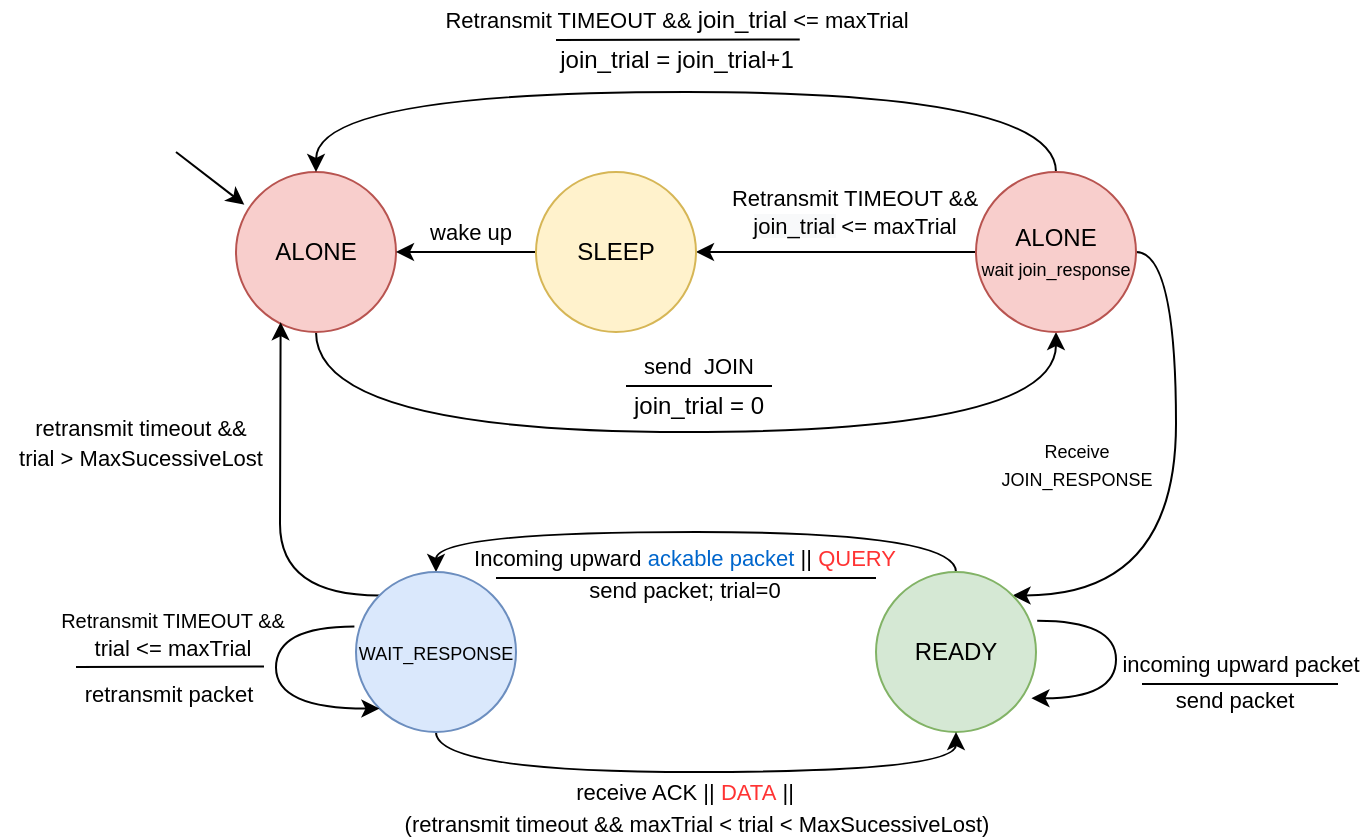 <mxfile version="14.6.13" type="device"><diagram id="TFsaR_Wbl4MH1buc0pj6" name="Page-1"><mxGraphModel dx="813" dy="466" grid="1" gridSize="10" guides="1" tooltips="1" connect="1" arrows="1" fold="1" page="1" pageScale="1" pageWidth="827" pageHeight="1169" math="0" shadow="0"><root><mxCell id="0"/><mxCell id="1" parent="0"/><mxCell id="RW23cSIYAn4lW1b-Ji9g-5" style="rounded=0;orthogonalLoop=1;jettySize=auto;html=1;exitX=0.5;exitY=1;exitDx=0;exitDy=0;entryX=0.5;entryY=1;entryDx=0;entryDy=0;edgeStyle=orthogonalEdgeStyle;curved=1;" parent="1" source="RW23cSIYAn4lW1b-Ji9g-1" target="RW23cSIYAn4lW1b-Ji9g-2" edge="1"><mxGeometry relative="1" as="geometry"><Array as="points"><mxPoint x="160" y="330"/><mxPoint x="530" y="330"/></Array></mxGeometry></mxCell><mxCell id="RW23cSIYAn4lW1b-Ji9g-1" value="ALONE" style="ellipse;whiteSpace=wrap;html=1;aspect=fixed;fillColor=#f8cecc;strokeColor=#b85450;" parent="1" vertex="1"><mxGeometry x="120" y="200" width="80" height="80" as="geometry"/></mxCell><mxCell id="RW23cSIYAn4lW1b-Ji9g-7" style="edgeStyle=orthogonalEdgeStyle;rounded=0;orthogonalLoop=1;jettySize=auto;html=1;exitX=0.5;exitY=0;exitDx=0;exitDy=0;entryX=0.5;entryY=0;entryDx=0;entryDy=0;curved=1;" parent="1" source="RW23cSIYAn4lW1b-Ji9g-2" target="RW23cSIYAn4lW1b-Ji9g-1" edge="1"><mxGeometry relative="1" as="geometry"><Array as="points"><mxPoint x="530" y="160"/><mxPoint x="160" y="160"/></Array></mxGeometry></mxCell><mxCell id="RW23cSIYAn4lW1b-Ji9g-19" style="edgeStyle=orthogonalEdgeStyle;curved=1;rounded=0;orthogonalLoop=1;jettySize=auto;html=1;exitX=1;exitY=0.5;exitDx=0;exitDy=0;entryX=1;entryY=0;entryDx=0;entryDy=0;" parent="1" source="RW23cSIYAn4lW1b-Ji9g-2" target="RW23cSIYAn4lW1b-Ji9g-18" edge="1"><mxGeometry relative="1" as="geometry"><Array as="points"><mxPoint x="590" y="240"/><mxPoint x="590" y="412"/></Array></mxGeometry></mxCell><mxCell id="RW23cSIYAn4lW1b-Ji9g-33" value="&lt;font style=&quot;font-size: 9px&quot;&gt;Receive&lt;br&gt;JOIN_RESPONSE&lt;/font&gt;" style="edgeLabel;html=1;align=center;verticalAlign=middle;resizable=0;points=[];rotation=0;" parent="RW23cSIYAn4lW1b-Ji9g-19" vertex="1" connectable="0"><mxGeometry x="-0.002" y="-1" relative="1" as="geometry"><mxPoint x="-49" y="-11" as="offset"/></mxGeometry></mxCell><mxCell id="OaN0PcmFQcvDWZTqVlGr-8" style="edgeStyle=orthogonalEdgeStyle;rounded=0;orthogonalLoop=1;jettySize=auto;html=1;entryX=1;entryY=0.5;entryDx=0;entryDy=0;" edge="1" parent="1" source="RW23cSIYAn4lW1b-Ji9g-2" target="OaN0PcmFQcvDWZTqVlGr-7"><mxGeometry relative="1" as="geometry"/></mxCell><mxCell id="OaN0PcmFQcvDWZTqVlGr-11" value="&lt;font style=&quot;font-size: 11px&quot;&gt;Retransmit TIMEOUT &amp;amp;&amp;amp;&lt;span style=&quot;background-color: rgb(255 , 255 , 255)&quot;&gt;&lt;br&gt;&lt;/span&gt;&lt;span style=&quot;background-color: rgb(248 , 249 , 250)&quot;&gt;join_trial&lt;/span&gt;&amp;nbsp;&amp;lt;= maxTrial&lt;/font&gt;" style="edgeLabel;html=1;align=center;verticalAlign=middle;resizable=0;points=[];" vertex="1" connectable="0" parent="OaN0PcmFQcvDWZTqVlGr-8"><mxGeometry x="-0.156" relative="1" as="geometry"><mxPoint x="-2" y="-20" as="offset"/></mxGeometry></mxCell><mxCell id="RW23cSIYAn4lW1b-Ji9g-2" value="ALONE&lt;br&gt;&lt;font style=&quot;font-size: 9px&quot;&gt;wait join_response&lt;/font&gt;" style="ellipse;whiteSpace=wrap;html=1;aspect=fixed;fillColor=#f8cecc;strokeColor=#b85450;" parent="1" vertex="1"><mxGeometry x="490" y="200" width="80" height="80" as="geometry"/></mxCell><mxCell id="RW23cSIYAn4lW1b-Ji9g-24" style="edgeStyle=orthogonalEdgeStyle;curved=1;rounded=0;orthogonalLoop=1;jettySize=auto;html=1;exitX=0.5;exitY=0;exitDx=0;exitDy=0;entryX=0.5;entryY=0;entryDx=0;entryDy=0;" parent="1" source="RW23cSIYAn4lW1b-Ji9g-18" target="RW23cSIYAn4lW1b-Ji9g-22" edge="1"><mxGeometry relative="1" as="geometry"/></mxCell><mxCell id="RW23cSIYAn4lW1b-Ji9g-25" value="send packet; trial=0" style="edgeLabel;html=1;align=center;verticalAlign=middle;resizable=0;points=[];" parent="RW23cSIYAn4lW1b-Ji9g-24" vertex="1" connectable="0"><mxGeometry x="0.077" y="1" relative="1" as="geometry"><mxPoint x="5" y="28" as="offset"/></mxGeometry></mxCell><mxCell id="RW23cSIYAn4lW1b-Ji9g-26" value="Incoming upward&lt;font color=&quot;#0066cc&quot;&gt; ackable packet&lt;/font&gt; || &lt;font color=&quot;#ff3333&quot;&gt;QUERY&lt;/font&gt;" style="edgeLabel;html=1;align=center;verticalAlign=middle;resizable=0;points=[];" parent="RW23cSIYAn4lW1b-Ji9g-24" vertex="1" connectable="0"><mxGeometry x="0.071" y="1" relative="1" as="geometry"><mxPoint x="4" y="12" as="offset"/></mxGeometry></mxCell><mxCell id="RW23cSIYAn4lW1b-Ji9g-18" value="READY" style="ellipse;whiteSpace=wrap;html=1;aspect=fixed;fillColor=#d5e8d4;strokeColor=#82b366;" parent="1" vertex="1"><mxGeometry x="440" y="400" width="80" height="80" as="geometry"/></mxCell><mxCell id="RW23cSIYAn4lW1b-Ji9g-20" style="rounded=0;orthogonalLoop=1;jettySize=auto;html=1;entryX=0.995;entryY=0.304;entryDx=0;entryDy=0;edgeStyle=orthogonalEdgeStyle;curved=1;entryPerimeter=0;exitX=0.959;exitY=0.789;exitDx=0;exitDy=0;exitPerimeter=0;endArrow=none;endFill=0;startArrow=classic;startFill=1;" parent="1" edge="1"><mxGeometry relative="1" as="geometry"><mxPoint x="517.72" y="463.12" as="sourcePoint"/><mxPoint x="520.6" y="424.32" as="targetPoint"/><Array as="points"><mxPoint x="560" y="463"/><mxPoint x="560" y="424"/></Array></mxGeometry></mxCell><mxCell id="RW23cSIYAn4lW1b-Ji9g-21" value="incoming upward packet" style="edgeLabel;html=1;align=center;verticalAlign=middle;resizable=0;points=[];" parent="RW23cSIYAn4lW1b-Ji9g-20" vertex="1" connectable="0"><mxGeometry x="0.206" relative="1" as="geometry"><mxPoint x="62" y="13" as="offset"/></mxGeometry></mxCell><mxCell id="RW23cSIYAn4lW1b-Ji9g-40" value="send packet" style="edgeLabel;html=1;align=center;verticalAlign=middle;resizable=0;points=[];" parent="RW23cSIYAn4lW1b-Ji9g-20" vertex="1" connectable="0"><mxGeometry x="-0.457" y="6" relative="1" as="geometry"><mxPoint x="69" y="7" as="offset"/></mxGeometry></mxCell><mxCell id="RW23cSIYAn4lW1b-Ji9g-28" style="edgeStyle=orthogonalEdgeStyle;curved=1;rounded=0;orthogonalLoop=1;jettySize=auto;html=1;exitX=0.5;exitY=1;exitDx=0;exitDy=0;entryX=0.5;entryY=1;entryDx=0;entryDy=0;startArrow=none;startFill=0;endArrow=classic;endFill=1;" parent="1" source="RW23cSIYAn4lW1b-Ji9g-22" target="RW23cSIYAn4lW1b-Ji9g-18" edge="1"><mxGeometry relative="1" as="geometry"/></mxCell><mxCell id="RW23cSIYAn4lW1b-Ji9g-29" value="receive ACK&lt;font color=&quot;#0066cc&quot;&gt;&amp;nbsp;&lt;/font&gt;||&lt;font color=&quot;#0066cc&quot;&gt; &lt;/font&gt;&lt;font color=&quot;#ff3333&quot;&gt;DATA&amp;nbsp;&lt;/font&gt;||" style="edgeLabel;html=1;align=center;verticalAlign=middle;resizable=0;points=[];" parent="RW23cSIYAn4lW1b-Ji9g-28" vertex="1" connectable="0"><mxGeometry x="-0.042" y="1" relative="1" as="geometry"><mxPoint y="11" as="offset"/></mxGeometry></mxCell><mxCell id="RW23cSIYAn4lW1b-Ji9g-37" value="(retransmit timeout &amp;amp;&amp;amp; maxTrial &amp;lt; trial &amp;lt; MaxSucessiveLost)" style="edgeLabel;html=1;align=center;verticalAlign=middle;resizable=0;points=[];" parent="RW23cSIYAn4lW1b-Ji9g-28" vertex="1" connectable="0"><mxGeometry x="0.292" y="3" relative="1" as="geometry"><mxPoint x="-44" y="29" as="offset"/></mxGeometry></mxCell><mxCell id="OaN0PcmFQcvDWZTqVlGr-14" style="edgeStyle=orthogonalEdgeStyle;rounded=0;orthogonalLoop=1;jettySize=auto;html=1;exitX=0;exitY=0;exitDx=0;exitDy=0;entryX=0.279;entryY=0.939;entryDx=0;entryDy=0;entryPerimeter=0;curved=1;" edge="1" parent="1" source="RW23cSIYAn4lW1b-Ji9g-22" target="RW23cSIYAn4lW1b-Ji9g-1"><mxGeometry relative="1" as="geometry"><Array as="points"><mxPoint x="142" y="412"/><mxPoint x="142" y="340"/></Array></mxGeometry></mxCell><mxCell id="RW23cSIYAn4lW1b-Ji9g-22" value="&lt;font style=&quot;font-size: 9px&quot;&gt;WAIT_RESPONSE&lt;/font&gt;" style="ellipse;whiteSpace=wrap;html=1;aspect=fixed;fillColor=#dae8fc;strokeColor=#6c8ebf;" parent="1" vertex="1"><mxGeometry x="180" y="400" width="80" height="80" as="geometry"/></mxCell><mxCell id="RW23cSIYAn4lW1b-Ji9g-27" value="" style="endArrow=none;html=1;" parent="1" edge="1"><mxGeometry width="50" height="50" relative="1" as="geometry"><mxPoint x="250" y="403" as="sourcePoint"/><mxPoint x="440" y="403" as="targetPoint"/></mxGeometry></mxCell><mxCell id="RW23cSIYAn4lW1b-Ji9g-38" value="" style="endArrow=none;html=1;" parent="1" edge="1"><mxGeometry width="50" height="50" relative="1" as="geometry"><mxPoint x="40" y="447.54" as="sourcePoint"/><mxPoint x="134" y="447.25" as="targetPoint"/></mxGeometry></mxCell><mxCell id="RW23cSIYAn4lW1b-Ji9g-39" value="" style="endArrow=none;html=1;" parent="1" edge="1"><mxGeometry width="50" height="50" relative="1" as="geometry"><mxPoint x="573" y="456" as="sourcePoint"/><mxPoint x="671" y="456" as="targetPoint"/></mxGeometry></mxCell><mxCell id="f3aIquPNpO-oc_ZQWqNr-2" value="" style="endArrow=classic;html=1;entryX=0.052;entryY=0.204;entryDx=0;entryDy=0;entryPerimeter=0;" parent="1" target="RW23cSIYAn4lW1b-Ji9g-1" edge="1"><mxGeometry width="50" height="50" relative="1" as="geometry"><mxPoint x="90" y="190" as="sourcePoint"/><mxPoint x="180" y="210" as="targetPoint"/></mxGeometry></mxCell><mxCell id="OaN0PcmFQcvDWZTqVlGr-1" value="&lt;span style=&quot;font-size: 11px ; background-color: rgb(255 , 255 , 255)&quot;&gt;Retransmit TIMEOUT &amp;amp;&amp;amp;&amp;nbsp;&lt;/span&gt;join_trial&lt;span style=&quot;font-size: 11px ; background-color: rgb(255 , 255 , 255)&quot;&gt;&amp;nbsp;&amp;lt;= maxTrial&lt;/span&gt;" style="text;html=1;align=center;verticalAlign=middle;resizable=0;points=[];autosize=1;strokeColor=none;" vertex="1" parent="1"><mxGeometry x="215" y="114" width="250" height="20" as="geometry"/></mxCell><mxCell id="OaN0PcmFQcvDWZTqVlGr-2" value="join_trial = join_trial+1" style="text;html=1;align=center;verticalAlign=middle;resizable=0;points=[];autosize=1;strokeColor=none;" vertex="1" parent="1"><mxGeometry x="275" y="134" width="130" height="20" as="geometry"/></mxCell><mxCell id="OaN0PcmFQcvDWZTqVlGr-3" value="" style="endArrow=none;html=1;entryX=0.976;entryY=-0.014;entryDx=0;entryDy=0;entryPerimeter=0;" edge="1" parent="1" target="OaN0PcmFQcvDWZTqVlGr-2"><mxGeometry width="50" height="50" relative="1" as="geometry"><mxPoint x="280" y="134" as="sourcePoint"/><mxPoint x="378" y="134" as="targetPoint"/></mxGeometry></mxCell><mxCell id="OaN0PcmFQcvDWZTqVlGr-4" value="join_trial = 0" style="text;html=1;align=center;verticalAlign=middle;resizable=0;points=[];autosize=1;strokeColor=none;" vertex="1" parent="1"><mxGeometry x="311" y="307" width="80" height="20" as="geometry"/></mxCell><mxCell id="OaN0PcmFQcvDWZTqVlGr-5" value="&lt;span style=&quot;font-size: 11px ; background-color: rgb(255 , 255 , 255)&quot;&gt;send&amp;nbsp; JOIN&lt;/span&gt;" style="text;html=1;align=center;verticalAlign=middle;resizable=0;points=[];autosize=1;strokeColor=none;" vertex="1" parent="1"><mxGeometry x="316" y="287" width="70" height="20" as="geometry"/></mxCell><mxCell id="OaN0PcmFQcvDWZTqVlGr-6" value="" style="endArrow=none;html=1;" edge="1" parent="1"><mxGeometry width="50" height="50" relative="1" as="geometry"><mxPoint x="315" y="307" as="sourcePoint"/><mxPoint x="388" y="307" as="targetPoint"/></mxGeometry></mxCell><mxCell id="OaN0PcmFQcvDWZTqVlGr-9" style="edgeStyle=orthogonalEdgeStyle;rounded=0;orthogonalLoop=1;jettySize=auto;html=1;entryX=1;entryY=0.5;entryDx=0;entryDy=0;" edge="1" parent="1" source="OaN0PcmFQcvDWZTqVlGr-7" target="RW23cSIYAn4lW1b-Ji9g-1"><mxGeometry relative="1" as="geometry"/></mxCell><mxCell id="OaN0PcmFQcvDWZTqVlGr-10" value="wake up" style="edgeLabel;html=1;align=center;verticalAlign=middle;resizable=0;points=[];" vertex="1" connectable="0" parent="OaN0PcmFQcvDWZTqVlGr-9"><mxGeometry x="-0.233" y="-1" relative="1" as="geometry"><mxPoint x="-6" y="-9" as="offset"/></mxGeometry></mxCell><mxCell id="OaN0PcmFQcvDWZTqVlGr-7" value="SLEEP" style="ellipse;whiteSpace=wrap;html=1;aspect=fixed;fillColor=#fff2cc;strokeColor=#d6b656;" vertex="1" parent="1"><mxGeometry x="270" y="200" width="80" height="80" as="geometry"/></mxCell><mxCell id="RW23cSIYAn4lW1b-Ji9g-31" style="edgeStyle=orthogonalEdgeStyle;curved=1;rounded=0;orthogonalLoop=1;jettySize=auto;html=1;exitX=-0.01;exitY=0.34;exitDx=0;exitDy=0;entryX=0;entryY=1;entryDx=0;entryDy=0;startArrow=none;startFill=0;endArrow=classic;endFill=1;exitPerimeter=0;" parent="1" source="RW23cSIYAn4lW1b-Ji9g-22" target="RW23cSIYAn4lW1b-Ji9g-22" edge="1"><mxGeometry relative="1" as="geometry"><Array as="points"><mxPoint x="140" y="427"/><mxPoint x="140" y="468"/></Array></mxGeometry></mxCell><mxCell id="RW23cSIYAn4lW1b-Ji9g-32" value="&lt;font&gt;&lt;font size=&quot;1&quot;&gt;Retransmit TIMEOUT &amp;amp;&amp;amp;&lt;br&gt;&lt;/font&gt;&lt;/font&gt;trial &amp;lt;= maxTrial" style="edgeLabel;html=1;align=center;verticalAlign=middle;resizable=0;points=[];labelBackgroundColor=none;" parent="RW23cSIYAn4lW1b-Ji9g-31" vertex="1" connectable="0"><mxGeometry x="-0.098" relative="1" as="geometry"><mxPoint x="-52" y="-17" as="offset"/></mxGeometry></mxCell><mxCell id="RW23cSIYAn4lW1b-Ji9g-35" value="retransmit packet" style="edgeLabel;html=1;align=center;verticalAlign=middle;resizable=0;points=[];" parent="RW23cSIYAn4lW1b-Ji9g-31" vertex="1" connectable="0"><mxGeometry x="0.325" y="6" relative="1" as="geometry"><mxPoint x="-61" y="-2" as="offset"/></mxGeometry></mxCell><mxCell id="OaN0PcmFQcvDWZTqVlGr-12" value="&lt;span style=&quot;font-size: 11px ; background-color: rgb(255 , 255 , 255)&quot;&gt;retransmit timeout &amp;amp;&amp;amp;&lt;/span&gt;&lt;br style=&quot;font-size: 11px&quot;&gt;&lt;span style=&quot;font-size: 11px ; background-color: rgb(255 , 255 , 255)&quot;&gt;trial &amp;gt; MaxSucessiveLost&lt;/span&gt;" style="text;html=1;align=center;verticalAlign=middle;resizable=0;points=[];autosize=1;strokeColor=none;" vertex="1" parent="1"><mxGeometry x="2" y="320" width="140" height="30" as="geometry"/></mxCell></root></mxGraphModel></diagram></mxfile>